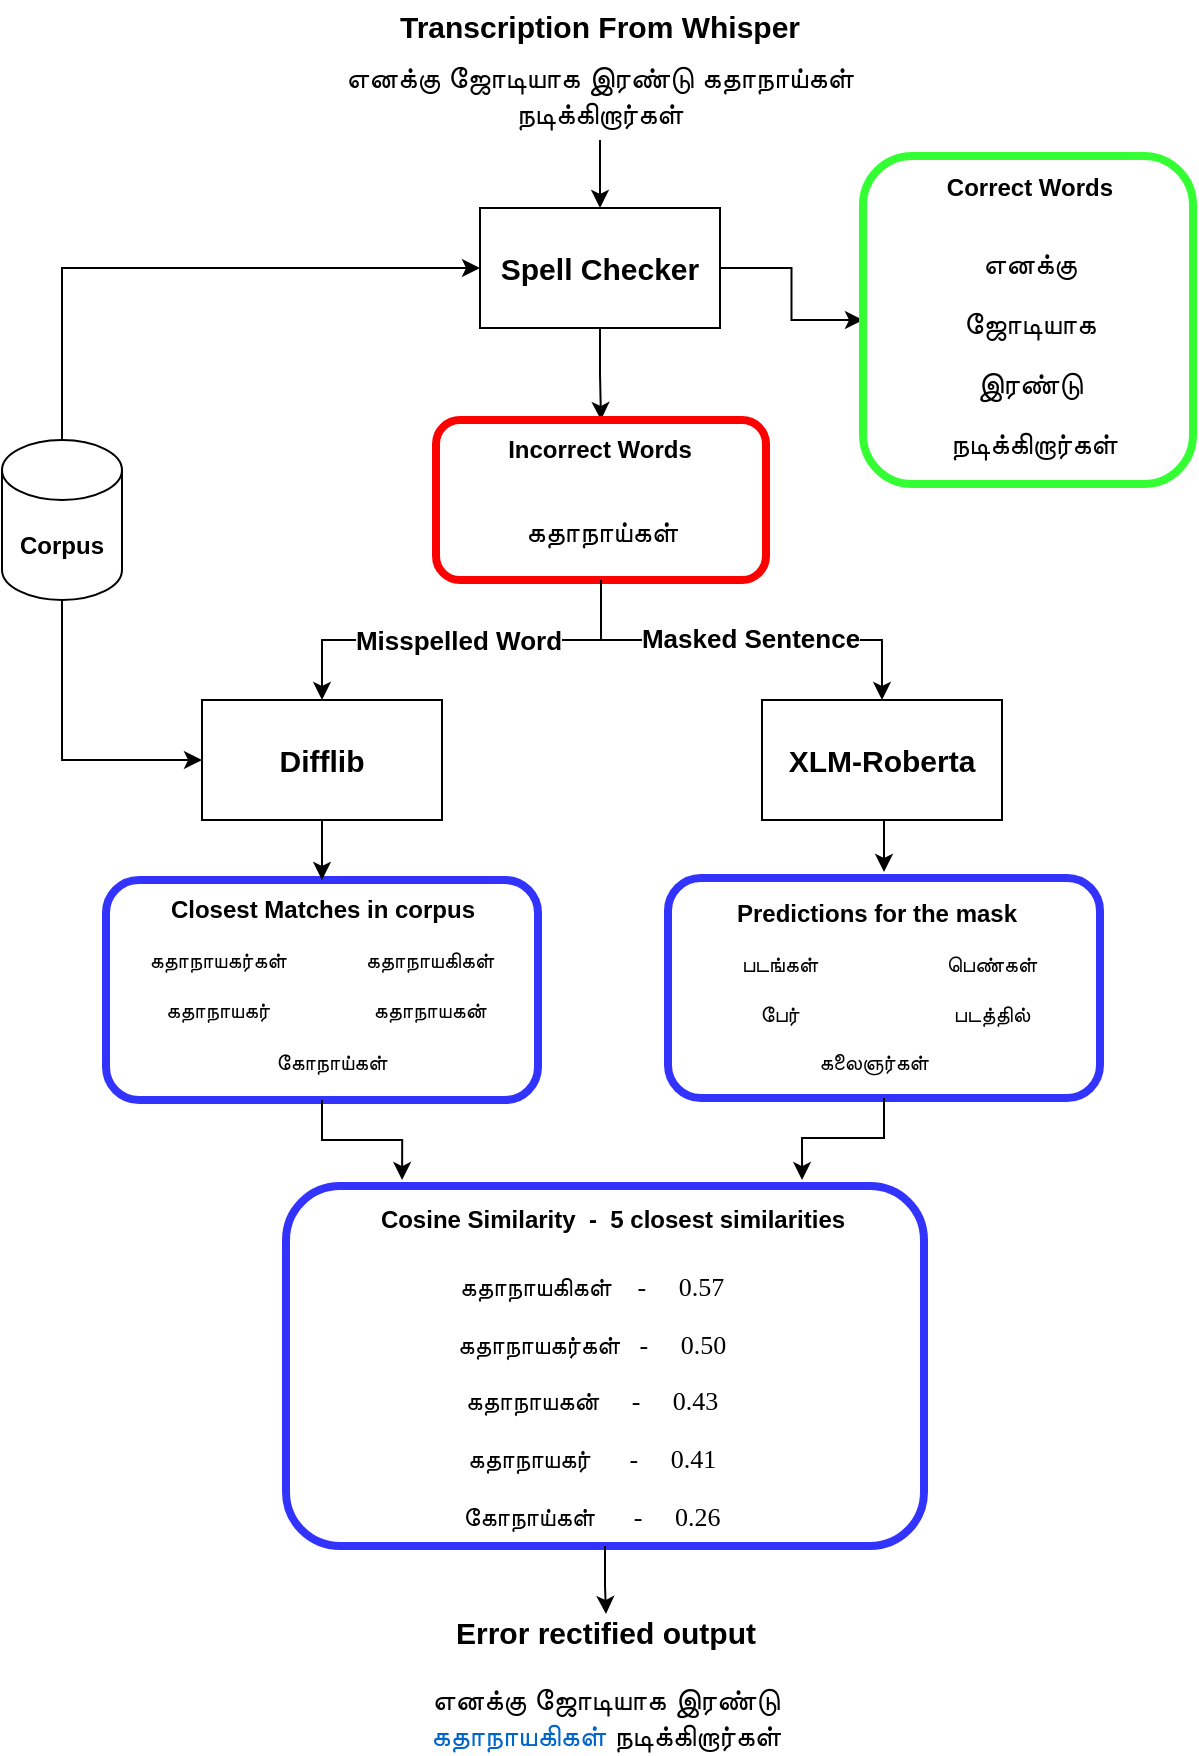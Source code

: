 <mxfile version="24.0.5" type="google">
  <diagram name="Page-1" id="CT01tc2iicJzlqW10Bmi">
    <mxGraphModel grid="1" page="1" gridSize="10" guides="1" tooltips="1" connect="1" arrows="1" fold="1" pageScale="1" pageWidth="850" pageHeight="1100" math="0" shadow="0">
      <root>
        <mxCell id="0" />
        <mxCell id="1" parent="0" />
        <mxCell id="jRAjvxgsXT9Yqj5ldLVh-49" value="" style="rounded=1;whiteSpace=wrap;html=1;fillColor=none;strokeColor=#3333FF;strokeWidth=4;" vertex="1" parent="1">
          <mxGeometry x="453" y="509" width="216" height="110" as="geometry" />
        </mxCell>
        <mxCell id="jRAjvxgsXT9Yqj5ldLVh-15" value="" style="edgeStyle=orthogonalEdgeStyle;rounded=0;orthogonalLoop=1;jettySize=auto;html=1;" edge="1" parent="1" source="jRAjvxgsXT9Yqj5ldLVh-1" target="jRAjvxgsXT9Yqj5ldLVh-2">
          <mxGeometry relative="1" as="geometry" />
        </mxCell>
        <mxCell id="jRAjvxgsXT9Yqj5ldLVh-1" value="&lt;b style=&quot;font-size: 15px;&quot;&gt;&lt;font style=&quot;font-size: 15px;&quot;&gt;Transcription From Whisper&lt;/font&gt;&lt;/b&gt;&lt;div style=&quot;font-size: 6px;&quot;&gt;&lt;font style=&quot;font-size: 6px;&quot;&gt;&lt;br&gt;&lt;/font&gt;&lt;/div&gt;&lt;div style=&quot;font-size: 15px;&quot;&gt;&lt;font style=&quot;font-size: 15px;&quot;&gt;எனக்கு ஜோடியாக இரண்டு கதாநாய்கள் நடிக்கிறார்கள்&lt;/font&gt;&lt;/div&gt;" style="text;html=1;align=center;verticalAlign=middle;whiteSpace=wrap;rounded=0;" vertex="1" parent="1">
          <mxGeometry x="284" y="70" width="270" height="70" as="geometry" />
        </mxCell>
        <mxCell id="jRAjvxgsXT9Yqj5ldLVh-22" style="edgeStyle=orthogonalEdgeStyle;rounded=0;orthogonalLoop=1;jettySize=auto;html=1;entryX=0;entryY=0.5;entryDx=0;entryDy=0;" edge="1" parent="1" source="jRAjvxgsXT9Yqj5ldLVh-2" target="jRAjvxgsXT9Yqj5ldLVh-21">
          <mxGeometry relative="1" as="geometry" />
        </mxCell>
        <mxCell id="jRAjvxgsXT9Yqj5ldLVh-27" style="edgeStyle=orthogonalEdgeStyle;rounded=0;orthogonalLoop=1;jettySize=auto;html=1;entryX=0.5;entryY=0;entryDx=0;entryDy=0;" edge="1" parent="1" source="jRAjvxgsXT9Yqj5ldLVh-2" target="jRAjvxgsXT9Yqj5ldLVh-23">
          <mxGeometry relative="1" as="geometry" />
        </mxCell>
        <mxCell id="jRAjvxgsXT9Yqj5ldLVh-2" value="&lt;font style=&quot;font-size: 15px;&quot;&gt;&lt;b&gt;Spell Checker&lt;/b&gt;&lt;/font&gt;" style="rounded=0;whiteSpace=wrap;html=1;" vertex="1" parent="1">
          <mxGeometry x="359" y="174" width="120" height="60" as="geometry" />
        </mxCell>
        <mxCell id="jRAjvxgsXT9Yqj5ldLVh-13" style="edgeStyle=orthogonalEdgeStyle;rounded=0;orthogonalLoop=1;jettySize=auto;html=1;entryX=0;entryY=0.5;entryDx=0;entryDy=0;exitX=0.5;exitY=0;exitDx=0;exitDy=0;exitPerimeter=0;" edge="1" parent="1" source="jRAjvxgsXT9Yqj5ldLVh-3" target="jRAjvxgsXT9Yqj5ldLVh-2">
          <mxGeometry relative="1" as="geometry" />
        </mxCell>
        <mxCell id="jRAjvxgsXT9Yqj5ldLVh-35" style="edgeStyle=orthogonalEdgeStyle;rounded=0;orthogonalLoop=1;jettySize=auto;html=1;entryX=0;entryY=0.5;entryDx=0;entryDy=0;exitX=0.5;exitY=1;exitDx=0;exitDy=0;exitPerimeter=0;" edge="1" parent="1" source="jRAjvxgsXT9Yqj5ldLVh-3" target="jRAjvxgsXT9Yqj5ldLVh-31">
          <mxGeometry relative="1" as="geometry" />
        </mxCell>
        <mxCell id="jRAjvxgsXT9Yqj5ldLVh-3" value="&lt;b&gt;Corpus&lt;/b&gt;" style="shape=cylinder3;whiteSpace=wrap;html=1;boundedLbl=1;backgroundOutline=1;size=15;" vertex="1" parent="1">
          <mxGeometry x="120" y="290" width="60" height="80" as="geometry" />
        </mxCell>
        <mxCell id="jRAjvxgsXT9Yqj5ldLVh-5" value="&lt;span style=&quot;font-size: 15px;&quot;&gt;எனக்கு&lt;/span&gt;" style="text;html=1;align=center;verticalAlign=middle;whiteSpace=wrap;rounded=0;" vertex="1" parent="1">
          <mxGeometry x="604" y="186" width="60" height="30" as="geometry" />
        </mxCell>
        <mxCell id="jRAjvxgsXT9Yqj5ldLVh-6" value="&lt;span style=&quot;font-size: 15px;&quot;&gt;ஜோடியாக&lt;/span&gt;" style="text;html=1;align=center;verticalAlign=middle;whiteSpace=wrap;rounded=0;" vertex="1" parent="1">
          <mxGeometry x="604" y="216" width="60" height="30" as="geometry" />
        </mxCell>
        <mxCell id="jRAjvxgsXT9Yqj5ldLVh-7" value="&lt;span style=&quot;font-size: 15px;&quot;&gt;இரண்டு&lt;/span&gt;" style="text;html=1;align=center;verticalAlign=middle;whiteSpace=wrap;rounded=0;" vertex="1" parent="1">
          <mxGeometry x="604" y="246" width="60" height="30" as="geometry" />
        </mxCell>
        <mxCell id="jRAjvxgsXT9Yqj5ldLVh-8" value="&lt;span style=&quot;font-size: 15px;&quot;&gt;&amp;nbsp;நடிக்கிறார்கள்&lt;/span&gt;" style="text;html=1;align=center;verticalAlign=middle;whiteSpace=wrap;rounded=0;" vertex="1" parent="1">
          <mxGeometry x="604" y="276" width="60" height="30" as="geometry" />
        </mxCell>
        <mxCell id="jRAjvxgsXT9Yqj5ldLVh-21" value="" style="rounded=1;whiteSpace=wrap;html=1;fillColor=none;strokeColor=#33FF33;strokeWidth=4;" vertex="1" parent="1">
          <mxGeometry x="550.5" y="148" width="165" height="164" as="geometry" />
        </mxCell>
        <mxCell id="jRAjvxgsXT9Yqj5ldLVh-12" value="&lt;b&gt;Correct Words&lt;/b&gt;" style="text;html=1;align=center;verticalAlign=middle;whiteSpace=wrap;rounded=0;" vertex="1" parent="1">
          <mxGeometry x="584" y="148.5" width="100" height="30" as="geometry" />
        </mxCell>
        <mxCell id="jRAjvxgsXT9Yqj5ldLVh-28" value="" style="group" connectable="0" vertex="1" parent="1">
          <mxGeometry x="337" y="280" width="165" height="80" as="geometry" />
        </mxCell>
        <mxCell id="jRAjvxgsXT9Yqj5ldLVh-23" value="" style="rounded=1;whiteSpace=wrap;html=1;fillColor=none;strokeColor=#FF0000;strokeWidth=4;" vertex="1" parent="jRAjvxgsXT9Yqj5ldLVh-28">
          <mxGeometry width="165" height="80" as="geometry" />
        </mxCell>
        <mxCell id="jRAjvxgsXT9Yqj5ldLVh-24" value="&lt;b&gt;Incorrect Words&lt;/b&gt;" style="text;html=1;align=center;verticalAlign=middle;whiteSpace=wrap;rounded=0;" vertex="1" parent="jRAjvxgsXT9Yqj5ldLVh-28">
          <mxGeometry x="32" width="100" height="30" as="geometry" />
        </mxCell>
        <mxCell id="jRAjvxgsXT9Yqj5ldLVh-25" value="&lt;span style=&quot;font-size: 15px;&quot;&gt;கதாநாய்கள்&lt;/span&gt;" style="text;html=1;align=center;verticalAlign=middle;whiteSpace=wrap;rounded=0;" vertex="1" parent="jRAjvxgsXT9Yqj5ldLVh-28">
          <mxGeometry x="52.5" y="40" width="60" height="30" as="geometry" />
        </mxCell>
        <mxCell id="jRAjvxgsXT9Yqj5ldLVh-31" value="&lt;font style=&quot;font-size: 15px;&quot;&gt;&lt;b&gt;Difflib&lt;/b&gt;&lt;/font&gt;" style="rounded=0;whiteSpace=wrap;html=1;" vertex="1" parent="1">
          <mxGeometry x="220" y="420" width="120" height="60" as="geometry" />
        </mxCell>
        <mxCell id="jRAjvxgsXT9Yqj5ldLVh-32" value="&lt;font style=&quot;font-size: 15px;&quot;&gt;&lt;b&gt;XLM-Roberta&lt;/b&gt;&lt;/font&gt;" style="rounded=0;whiteSpace=wrap;html=1;" vertex="1" parent="1">
          <mxGeometry x="500" y="420" width="120" height="60" as="geometry" />
        </mxCell>
        <mxCell id="jRAjvxgsXT9Yqj5ldLVh-33" style="edgeStyle=orthogonalEdgeStyle;rounded=0;orthogonalLoop=1;jettySize=auto;html=1;entryX=0.5;entryY=0;entryDx=0;entryDy=0;" edge="1" parent="1" source="jRAjvxgsXT9Yqj5ldLVh-23" target="jRAjvxgsXT9Yqj5ldLVh-31">
          <mxGeometry relative="1" as="geometry" />
        </mxCell>
        <mxCell id="jRAjvxgsXT9Yqj5ldLVh-40" value="&lt;b&gt;&lt;font style=&quot;font-size: 13px;&quot;&gt;Misspelled Word&lt;/font&gt;&lt;/b&gt;" style="edgeLabel;html=1;align=center;verticalAlign=middle;resizable=0;points=[];" connectable="0" vertex="1" parent="jRAjvxgsXT9Yqj5ldLVh-33">
          <mxGeometry x="0.075" y="1" relative="1" as="geometry">
            <mxPoint x="5" y="-1" as="offset" />
          </mxGeometry>
        </mxCell>
        <mxCell id="jRAjvxgsXT9Yqj5ldLVh-34" style="edgeStyle=orthogonalEdgeStyle;rounded=0;orthogonalLoop=1;jettySize=auto;html=1;entryX=0.5;entryY=0;entryDx=0;entryDy=0;" edge="1" parent="1" source="jRAjvxgsXT9Yqj5ldLVh-23" target="jRAjvxgsXT9Yqj5ldLVh-32">
          <mxGeometry relative="1" as="geometry" />
        </mxCell>
        <mxCell id="jRAjvxgsXT9Yqj5ldLVh-41" value="&lt;b&gt;&lt;font style=&quot;font-size: 13px;&quot;&gt;Masked Sentence&lt;/font&gt;&lt;/b&gt;" style="edgeLabel;html=1;align=center;verticalAlign=middle;resizable=0;points=[];" connectable="0" vertex="1" parent="jRAjvxgsXT9Yqj5ldLVh-34">
          <mxGeometry x="0.044" y="1" relative="1" as="geometry">
            <mxPoint as="offset" />
          </mxGeometry>
        </mxCell>
        <mxCell id="jRAjvxgsXT9Yqj5ldLVh-46" value="" style="group" connectable="0" vertex="1" parent="1">
          <mxGeometry x="172" y="510" width="230" height="110" as="geometry" />
        </mxCell>
        <mxCell id="jRAjvxgsXT9Yqj5ldLVh-37" value="" style="rounded=1;whiteSpace=wrap;html=1;fillColor=none;strokeColor=#3333FF;strokeWidth=4;" vertex="1" parent="jRAjvxgsXT9Yqj5ldLVh-46">
          <mxGeometry width="216" height="110" as="geometry" />
        </mxCell>
        <mxCell id="jRAjvxgsXT9Yqj5ldLVh-45" value="&lt;p class=&quot;MsoNormal&quot;&gt;&lt;span style=&quot;font-family: Consolas; letter-spacing: 0pt;&quot;&gt;&lt;font style=&quot;font-size: 11px;&quot;&gt;கோநாய்கள்&lt;/font&gt;&lt;/span&gt;&lt;/p&gt;" style="text;html=1;align=center;verticalAlign=middle;whiteSpace=wrap;rounded=0;" vertex="1" parent="jRAjvxgsXT9Yqj5ldLVh-46">
          <mxGeometry x="83" y="76" width="60" height="30" as="geometry" />
        </mxCell>
        <mxCell id="jRAjvxgsXT9Yqj5ldLVh-38" value="&lt;b&gt;Closest Matches in corpus&lt;/b&gt;" style="text;html=1;align=center;verticalAlign=middle;whiteSpace=wrap;rounded=0;" vertex="1" parent="jRAjvxgsXT9Yqj5ldLVh-46">
          <mxGeometry x="25" width="167" height="30" as="geometry" />
        </mxCell>
        <mxCell id="jRAjvxgsXT9Yqj5ldLVh-39" value="&lt;p class=&quot;MsoNormal&quot;&gt;&lt;span style=&quot;font-family: Consolas; letter-spacing: 0pt;&quot;&gt;&lt;font style=&quot;font-size: 11px;&quot;&gt;கதாநாயகர்கள்&lt;/font&gt;&lt;/span&gt;&lt;/p&gt;" style="text;html=1;align=center;verticalAlign=middle;whiteSpace=wrap;rounded=0;" vertex="1" parent="jRAjvxgsXT9Yqj5ldLVh-46">
          <mxGeometry x="26" y="25" width="60" height="30" as="geometry" />
        </mxCell>
        <mxCell id="jRAjvxgsXT9Yqj5ldLVh-42" value="&lt;p class=&quot;MsoNormal&quot;&gt;&lt;font face=&quot;Consolas&quot;&gt;&lt;span style=&quot;font-size: 11px;&quot;&gt;கதாநாயகிகள்&lt;/span&gt;&lt;/font&gt;&lt;br&gt;&lt;/p&gt;" style="text;html=1;align=center;verticalAlign=middle;whiteSpace=wrap;rounded=0;" vertex="1" parent="jRAjvxgsXT9Yqj5ldLVh-46">
          <mxGeometry x="132" y="25" width="60" height="30" as="geometry" />
        </mxCell>
        <mxCell id="jRAjvxgsXT9Yqj5ldLVh-43" value="&lt;p class=&quot;MsoNormal&quot;&gt;&lt;span style=&quot;font-family: Consolas; letter-spacing: 0pt;&quot;&gt;&lt;font style=&quot;font-size: 11px;&quot;&gt;கதாநாயகர்&lt;/font&gt;&lt;/span&gt;&lt;/p&gt;" style="text;html=1;align=center;verticalAlign=middle;whiteSpace=wrap;rounded=0;" vertex="1" parent="jRAjvxgsXT9Yqj5ldLVh-46">
          <mxGeometry x="26" y="50" width="60" height="30" as="geometry" />
        </mxCell>
        <mxCell id="jRAjvxgsXT9Yqj5ldLVh-44" value="&lt;p class=&quot;MsoNormal&quot;&gt;&lt;font face=&quot;Consolas&quot;&gt;&lt;span style=&quot;font-size: 11px;&quot;&gt;கதாநாயகன்&lt;/span&gt;&lt;/font&gt;&lt;br&gt;&lt;/p&gt;" style="text;html=1;align=center;verticalAlign=middle;whiteSpace=wrap;rounded=0;" vertex="1" parent="jRAjvxgsXT9Yqj5ldLVh-46">
          <mxGeometry x="132" y="50" width="60" height="30" as="geometry" />
        </mxCell>
        <mxCell id="jRAjvxgsXT9Yqj5ldLVh-48" value="" style="group" connectable="0" vertex="1" parent="1">
          <mxGeometry x="460" y="512" width="216" height="110" as="geometry" />
        </mxCell>
        <mxCell id="jRAjvxgsXT9Yqj5ldLVh-50" value="&lt;p class=&quot;MsoNormal&quot;&gt;&lt;font face=&quot;Consolas&quot;&gt;&lt;span style=&quot;font-size: 11px;&quot;&gt;கலைஞர்கள்&lt;/span&gt;&lt;/font&gt;&lt;br&gt;&lt;/p&gt;" style="text;html=1;align=center;verticalAlign=middle;whiteSpace=wrap;rounded=0;" vertex="1" parent="jRAjvxgsXT9Yqj5ldLVh-48">
          <mxGeometry x="66" y="74" width="60" height="30" as="geometry" />
        </mxCell>
        <mxCell id="jRAjvxgsXT9Yqj5ldLVh-51" value="&lt;b&gt;Predictions for the mask&lt;/b&gt;" style="text;html=1;align=center;verticalAlign=middle;whiteSpace=wrap;rounded=0;" vertex="1" parent="jRAjvxgsXT9Yqj5ldLVh-48">
          <mxGeometry x="23.5" width="147" height="30" as="geometry" />
        </mxCell>
        <mxCell id="jRAjvxgsXT9Yqj5ldLVh-52" value="&lt;p class=&quot;MsoNormal&quot;&gt;&lt;font face=&quot;Consolas&quot;&gt;&lt;span style=&quot;font-size: 11px;&quot;&gt;படங்கள்&lt;/span&gt;&lt;/font&gt;&lt;br&gt;&lt;/p&gt;" style="text;html=1;align=center;verticalAlign=middle;whiteSpace=wrap;rounded=0;" vertex="1" parent="jRAjvxgsXT9Yqj5ldLVh-48">
          <mxGeometry x="19" y="25" width="60" height="30" as="geometry" />
        </mxCell>
        <mxCell id="jRAjvxgsXT9Yqj5ldLVh-53" value="&lt;p class=&quot;MsoNormal&quot;&gt;&lt;font face=&quot;Consolas&quot;&gt;&lt;span style=&quot;font-size: 11px;&quot;&gt;பெண்கள்&lt;/span&gt;&lt;/font&gt;&lt;br&gt;&lt;/p&gt;" style="text;html=1;align=center;verticalAlign=middle;whiteSpace=wrap;rounded=0;" vertex="1" parent="jRAjvxgsXT9Yqj5ldLVh-48">
          <mxGeometry x="125" y="25" width="60" height="30" as="geometry" />
        </mxCell>
        <mxCell id="jRAjvxgsXT9Yqj5ldLVh-54" value="&lt;p class=&quot;MsoNormal&quot;&gt;&lt;font face=&quot;Consolas&quot;&gt;&lt;span style=&quot;font-size: 11px;&quot;&gt;பேர்&lt;/span&gt;&lt;/font&gt;&lt;br&gt;&lt;/p&gt;" style="text;html=1;align=center;verticalAlign=middle;whiteSpace=wrap;rounded=0;" vertex="1" parent="jRAjvxgsXT9Yqj5ldLVh-48">
          <mxGeometry x="19" y="50" width="60" height="30" as="geometry" />
        </mxCell>
        <mxCell id="jRAjvxgsXT9Yqj5ldLVh-55" value="&lt;p class=&quot;MsoNormal&quot;&gt;&lt;font face=&quot;Consolas&quot;&gt;&lt;span style=&quot;font-size: 11px;&quot;&gt;படத்தில்&lt;/span&gt;&lt;/font&gt;&lt;br&gt;&lt;/p&gt;" style="text;html=1;align=center;verticalAlign=middle;whiteSpace=wrap;rounded=0;" vertex="1" parent="jRAjvxgsXT9Yqj5ldLVh-48">
          <mxGeometry x="125" y="50" width="60" height="30" as="geometry" />
        </mxCell>
        <mxCell id="jRAjvxgsXT9Yqj5ldLVh-47" style="edgeStyle=orthogonalEdgeStyle;rounded=0;orthogonalLoop=1;jettySize=auto;html=1;entryX=0.5;entryY=0;entryDx=0;entryDy=0;" edge="1" parent="1" source="jRAjvxgsXT9Yqj5ldLVh-31" target="jRAjvxgsXT9Yqj5ldLVh-37">
          <mxGeometry relative="1" as="geometry" />
        </mxCell>
        <mxCell id="jRAjvxgsXT9Yqj5ldLVh-56" style="edgeStyle=orthogonalEdgeStyle;rounded=0;orthogonalLoop=1;jettySize=auto;html=1;exitX=0.5;exitY=1;exitDx=0;exitDy=0;entryX=0.5;entryY=0;entryDx=0;entryDy=0;" edge="1" parent="1">
          <mxGeometry relative="1" as="geometry">
            <mxPoint x="553" y="480" as="sourcePoint" />
            <mxPoint x="561" y="506" as="targetPoint" />
          </mxGeometry>
        </mxCell>
        <mxCell id="jRAjvxgsXT9Yqj5ldLVh-66" value="" style="group" connectable="0" vertex="1" parent="1">
          <mxGeometry x="257" y="663" width="330" height="180" as="geometry" />
        </mxCell>
        <mxCell id="jRAjvxgsXT9Yqj5ldLVh-67" value="" style="rounded=1;whiteSpace=wrap;html=1;fillColor=none;strokeColor=#3333FF;strokeWidth=4;" vertex="1" parent="jRAjvxgsXT9Yqj5ldLVh-66">
          <mxGeometry x="5" width="319.0" height="180" as="geometry" />
        </mxCell>
        <mxCell id="jRAjvxgsXT9Yqj5ldLVh-69" value="&lt;b&gt;Cosine Similarity&amp;nbsp; -&amp;nbsp;&amp;nbsp;&lt;/b&gt;&lt;b style=&quot;background-color: initial;&quot;&gt;5 closest similarities&lt;/b&gt;" style="text;html=1;align=center;verticalAlign=middle;whiteSpace=wrap;rounded=0;" vertex="1" parent="jRAjvxgsXT9Yqj5ldLVh-66">
          <mxGeometry x="28.699" y="-8" width="279.301" height="49.089" as="geometry" />
        </mxCell>
        <mxCell id="jRAjvxgsXT9Yqj5ldLVh-70" value="&lt;p style=&quot;font-size: 13px;&quot; class=&quot;MsoNormal&quot;&gt;&lt;font style=&quot;font-size: 13px;&quot;&gt;&lt;span style=&quot;font-family: Consolas;&quot;&gt;கதாநாயகிகள்&amp;nbsp;&lt;/span&gt;&lt;span style=&quot;font-family: Consolas; background-color: initial;&quot;&gt;&amp;nbsp; &amp;nbsp;-&amp;nbsp; &amp;nbsp; &amp;nbsp;0.57&lt;/span&gt;&lt;br&gt;&lt;/font&gt;&lt;/p&gt;&lt;p style=&quot;font-size: 13px;&quot; class=&quot;MsoNormal&quot;&gt;&lt;font style=&quot;font-size: 13px;&quot;&gt;&lt;span style=&quot;background-color: initial; font-family: Consolas;&quot;&gt;கதாநாயகர்கள்&amp;nbsp; &amp;nbsp;&lt;/span&gt;&lt;span style=&quot;background-color: initial; font-family: Consolas;&quot;&gt;-&amp;nbsp; &amp;nbsp; &amp;nbsp;0.50&lt;/span&gt;&lt;span style=&quot;font-family: Consolas; background-color: initial;&quot;&gt;&lt;br&gt;&lt;/span&gt;&lt;/font&gt;&lt;/p&gt;&lt;p style=&quot;font-size: 13px;&quot; class=&quot;MsoNormal&quot;&gt;&lt;font style=&quot;font-size: 13px;&quot;&gt;&lt;span style=&quot;font-family: Consolas; background-color: initial;&quot;&gt;கதாநாயகன்&lt;/span&gt;&lt;span style=&quot;background-color: initial; font-family: Consolas;&quot;&gt;&amp;nbsp; &amp;nbsp; &amp;nbsp;-&amp;nbsp; &amp;nbsp; &amp;nbsp;0.43&lt;/span&gt;&lt;span style=&quot;font-family: Consolas;&quot;&gt;&lt;br&gt;&lt;/span&gt;&lt;/font&gt;&lt;/p&gt;&lt;p style=&quot;font-size: 13px;&quot; class=&quot;MsoNormal&quot;&gt;&lt;font style=&quot;font-size: 13px;&quot;&gt;&lt;span style=&quot;font-family: Consolas; background-color: initial;&quot;&gt;கதாநாயகர்&lt;/span&gt;&lt;span style=&quot;background-color: initial; font-family: Consolas;&quot;&gt;&amp;nbsp; &amp;nbsp; &amp;nbsp; -&amp;nbsp; &amp;nbsp; &amp;nbsp;0.41&lt;/span&gt;&lt;/font&gt;&lt;/p&gt;&lt;p style=&quot;font-size: 13px;&quot; class=&quot;MsoNormal&quot;&gt;&lt;font style=&quot;font-size: 13px;&quot;&gt;&lt;span style=&quot;font-family: Consolas; background-color: initial;&quot;&gt;கோநாய்கள்&lt;/span&gt;&lt;span style=&quot;background-color: initial; font-family: Consolas;&quot;&gt;&amp;nbsp; &amp;nbsp; &amp;nbsp; -&amp;nbsp; &amp;nbsp; &amp;nbsp;0.26&lt;/span&gt;&lt;span style=&quot;background-color: initial; font-family: Consolas;&quot;&gt;&lt;br&gt;&lt;/span&gt;&lt;/font&gt;&lt;/p&gt;&lt;p style=&quot;font-size: 13px;&quot; class=&quot;MsoNormal&quot;&gt;&lt;span style=&quot;background-color: initial; font-family: Consolas;&quot;&gt;&lt;br&gt;&lt;/span&gt;&lt;/p&gt;" style="text;html=1;align=center;verticalAlign=middle;whiteSpace=wrap;rounded=0;" vertex="1" parent="jRAjvxgsXT9Yqj5ldLVh-66">
          <mxGeometry x="7.997" y="96.997" width="300.157" height="49.089" as="geometry" />
        </mxCell>
        <mxCell id="jRAjvxgsXT9Yqj5ldLVh-75" style="edgeStyle=orthogonalEdgeStyle;rounded=0;orthogonalLoop=1;jettySize=auto;html=1;entryX=0.123;entryY=0.102;entryDx=0;entryDy=0;entryPerimeter=0;" edge="1" parent="1" source="jRAjvxgsXT9Yqj5ldLVh-37" target="jRAjvxgsXT9Yqj5ldLVh-69">
          <mxGeometry relative="1" as="geometry" />
        </mxCell>
        <mxCell id="jRAjvxgsXT9Yqj5ldLVh-78" style="edgeStyle=orthogonalEdgeStyle;rounded=0;orthogonalLoop=1;jettySize=auto;html=1;entryX=0.839;entryY=0.102;entryDx=0;entryDy=0;entryPerimeter=0;" edge="1" parent="1" source="jRAjvxgsXT9Yqj5ldLVh-49" target="jRAjvxgsXT9Yqj5ldLVh-69">
          <mxGeometry relative="1" as="geometry" />
        </mxCell>
        <mxCell id="jRAjvxgsXT9Yqj5ldLVh-79" value="&lt;div style=&quot;&quot;&gt;&lt;font style=&quot;font-size: 15px;&quot;&gt;&lt;b&gt;Error rectified output&lt;/b&gt;&lt;/font&gt;&lt;/div&gt;&lt;div style=&quot;&quot;&gt;&lt;font style=&quot;font-size: 6px;&quot;&gt;&lt;b&gt;&lt;br&gt;&lt;/b&gt;&lt;/font&gt;&lt;/div&gt;&lt;div style=&quot;font-size: 15px;&quot;&gt;&lt;font style=&quot;font-size: 15px;&quot;&gt;எனக்கு ஜோடியாக இரண்டு &lt;font color=&quot;#0066cc&quot;&gt;கதாநாயகிகள்&lt;/font&gt; நடிக்கிறார்கள்&lt;/font&gt;&lt;/div&gt;" style="text;html=1;align=center;verticalAlign=middle;whiteSpace=wrap;rounded=0;" vertex="1" parent="1">
          <mxGeometry x="292" y="877" width="260" height="70" as="geometry" />
        </mxCell>
        <mxCell id="jRAjvxgsXT9Yqj5ldLVh-80" value="" style="edgeStyle=orthogonalEdgeStyle;rounded=0;orthogonalLoop=1;jettySize=auto;html=1;" edge="1" parent="1" source="jRAjvxgsXT9Yqj5ldLVh-67" target="jRAjvxgsXT9Yqj5ldLVh-79">
          <mxGeometry relative="1" as="geometry" />
        </mxCell>
      </root>
    </mxGraphModel>
  </diagram>
</mxfile>

